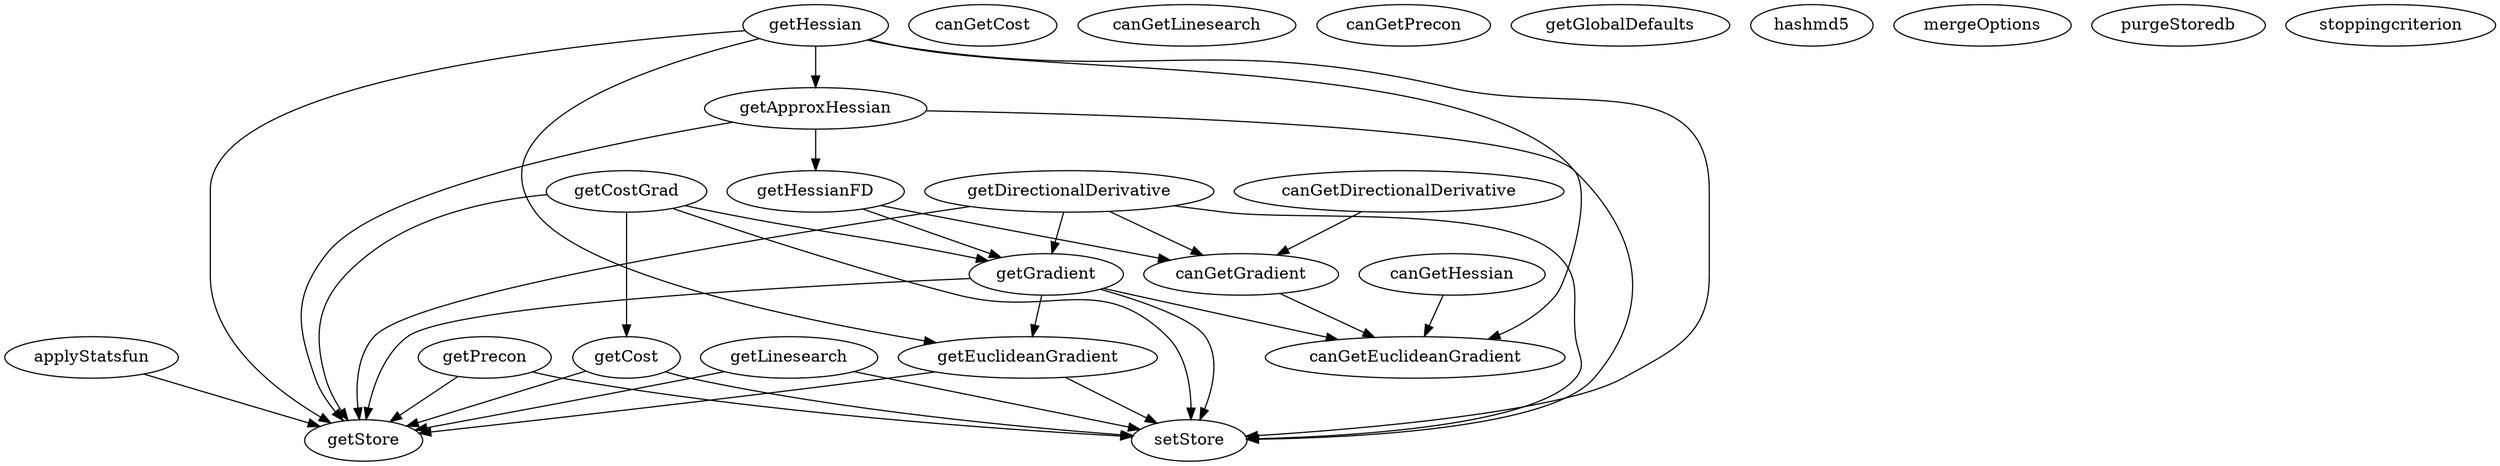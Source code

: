 /* Created by mdot for Matlab */
digraph m2html {
  applyStatsfun -> getStore;
  canGetDirectionalDerivative -> canGetGradient;
  canGetGradient -> canGetEuclideanGradient;
  canGetHessian -> canGetEuclideanGradient;
  getApproxHessian -> getHessianFD;
  getApproxHessian -> getStore;
  getApproxHessian -> setStore;
  getCost -> getStore;
  getCost -> setStore;
  getCostGrad -> getCost;
  getCostGrad -> getGradient;
  getCostGrad -> getStore;
  getCostGrad -> setStore;
  getDirectionalDerivative -> canGetGradient;
  getDirectionalDerivative -> getGradient;
  getDirectionalDerivative -> getStore;
  getDirectionalDerivative -> setStore;
  getEuclideanGradient -> getStore;
  getEuclideanGradient -> setStore;
  getGradient -> canGetEuclideanGradient;
  getGradient -> getEuclideanGradient;
  getGradient -> getStore;
  getGradient -> setStore;
  getHessian -> canGetEuclideanGradient;
  getHessian -> getApproxHessian;
  getHessian -> getEuclideanGradient;
  getHessian -> getStore;
  getHessian -> setStore;
  getHessianFD -> canGetGradient;
  getHessianFD -> getGradient;
  getLinesearch -> getStore;
  getLinesearch -> setStore;
  getPrecon -> getStore;
  getPrecon -> setStore;

  applyStatsfun [URL="applyStatsfun.html"];
  canGetCost [URL="canGetCost.html"];
  canGetDirectionalDerivative [URL="canGetDirectionalDerivative.html"];
  canGetEuclideanGradient [URL="canGetEuclideanGradient.html"];
  canGetGradient [URL="canGetGradient.html"];
  canGetHessian [URL="canGetHessian.html"];
  canGetLinesearch [URL="canGetLinesearch.html"];
  canGetPrecon [URL="canGetPrecon.html"];
  getApproxHessian [URL="getApproxHessian.html"];
  getCost [URL="getCost.html"];
  getCostGrad [URL="getCostGrad.html"];
  getDirectionalDerivative [URL="getDirectionalDerivative.html"];
  getEuclideanGradient [URL="getEuclideanGradient.html"];
  getGlobalDefaults [URL="getGlobalDefaults.html"];
  getGradient [URL="getGradient.html"];
  getHessian [URL="getHessian.html"];
  getHessianFD [URL="getHessianFD.html"];
  getLinesearch [URL="getLinesearch.html"];
  getPrecon [URL="getPrecon.html"];
  getStore [URL="getStore.html"];
  hashmd5 [URL="hashmd5.html"];
  mergeOptions [URL="mergeOptions.html"];
  purgeStoredb [URL="purgeStoredb.html"];
  setStore [URL="setStore.html"];
  stoppingcriterion [URL="stoppingcriterion.html"];
}